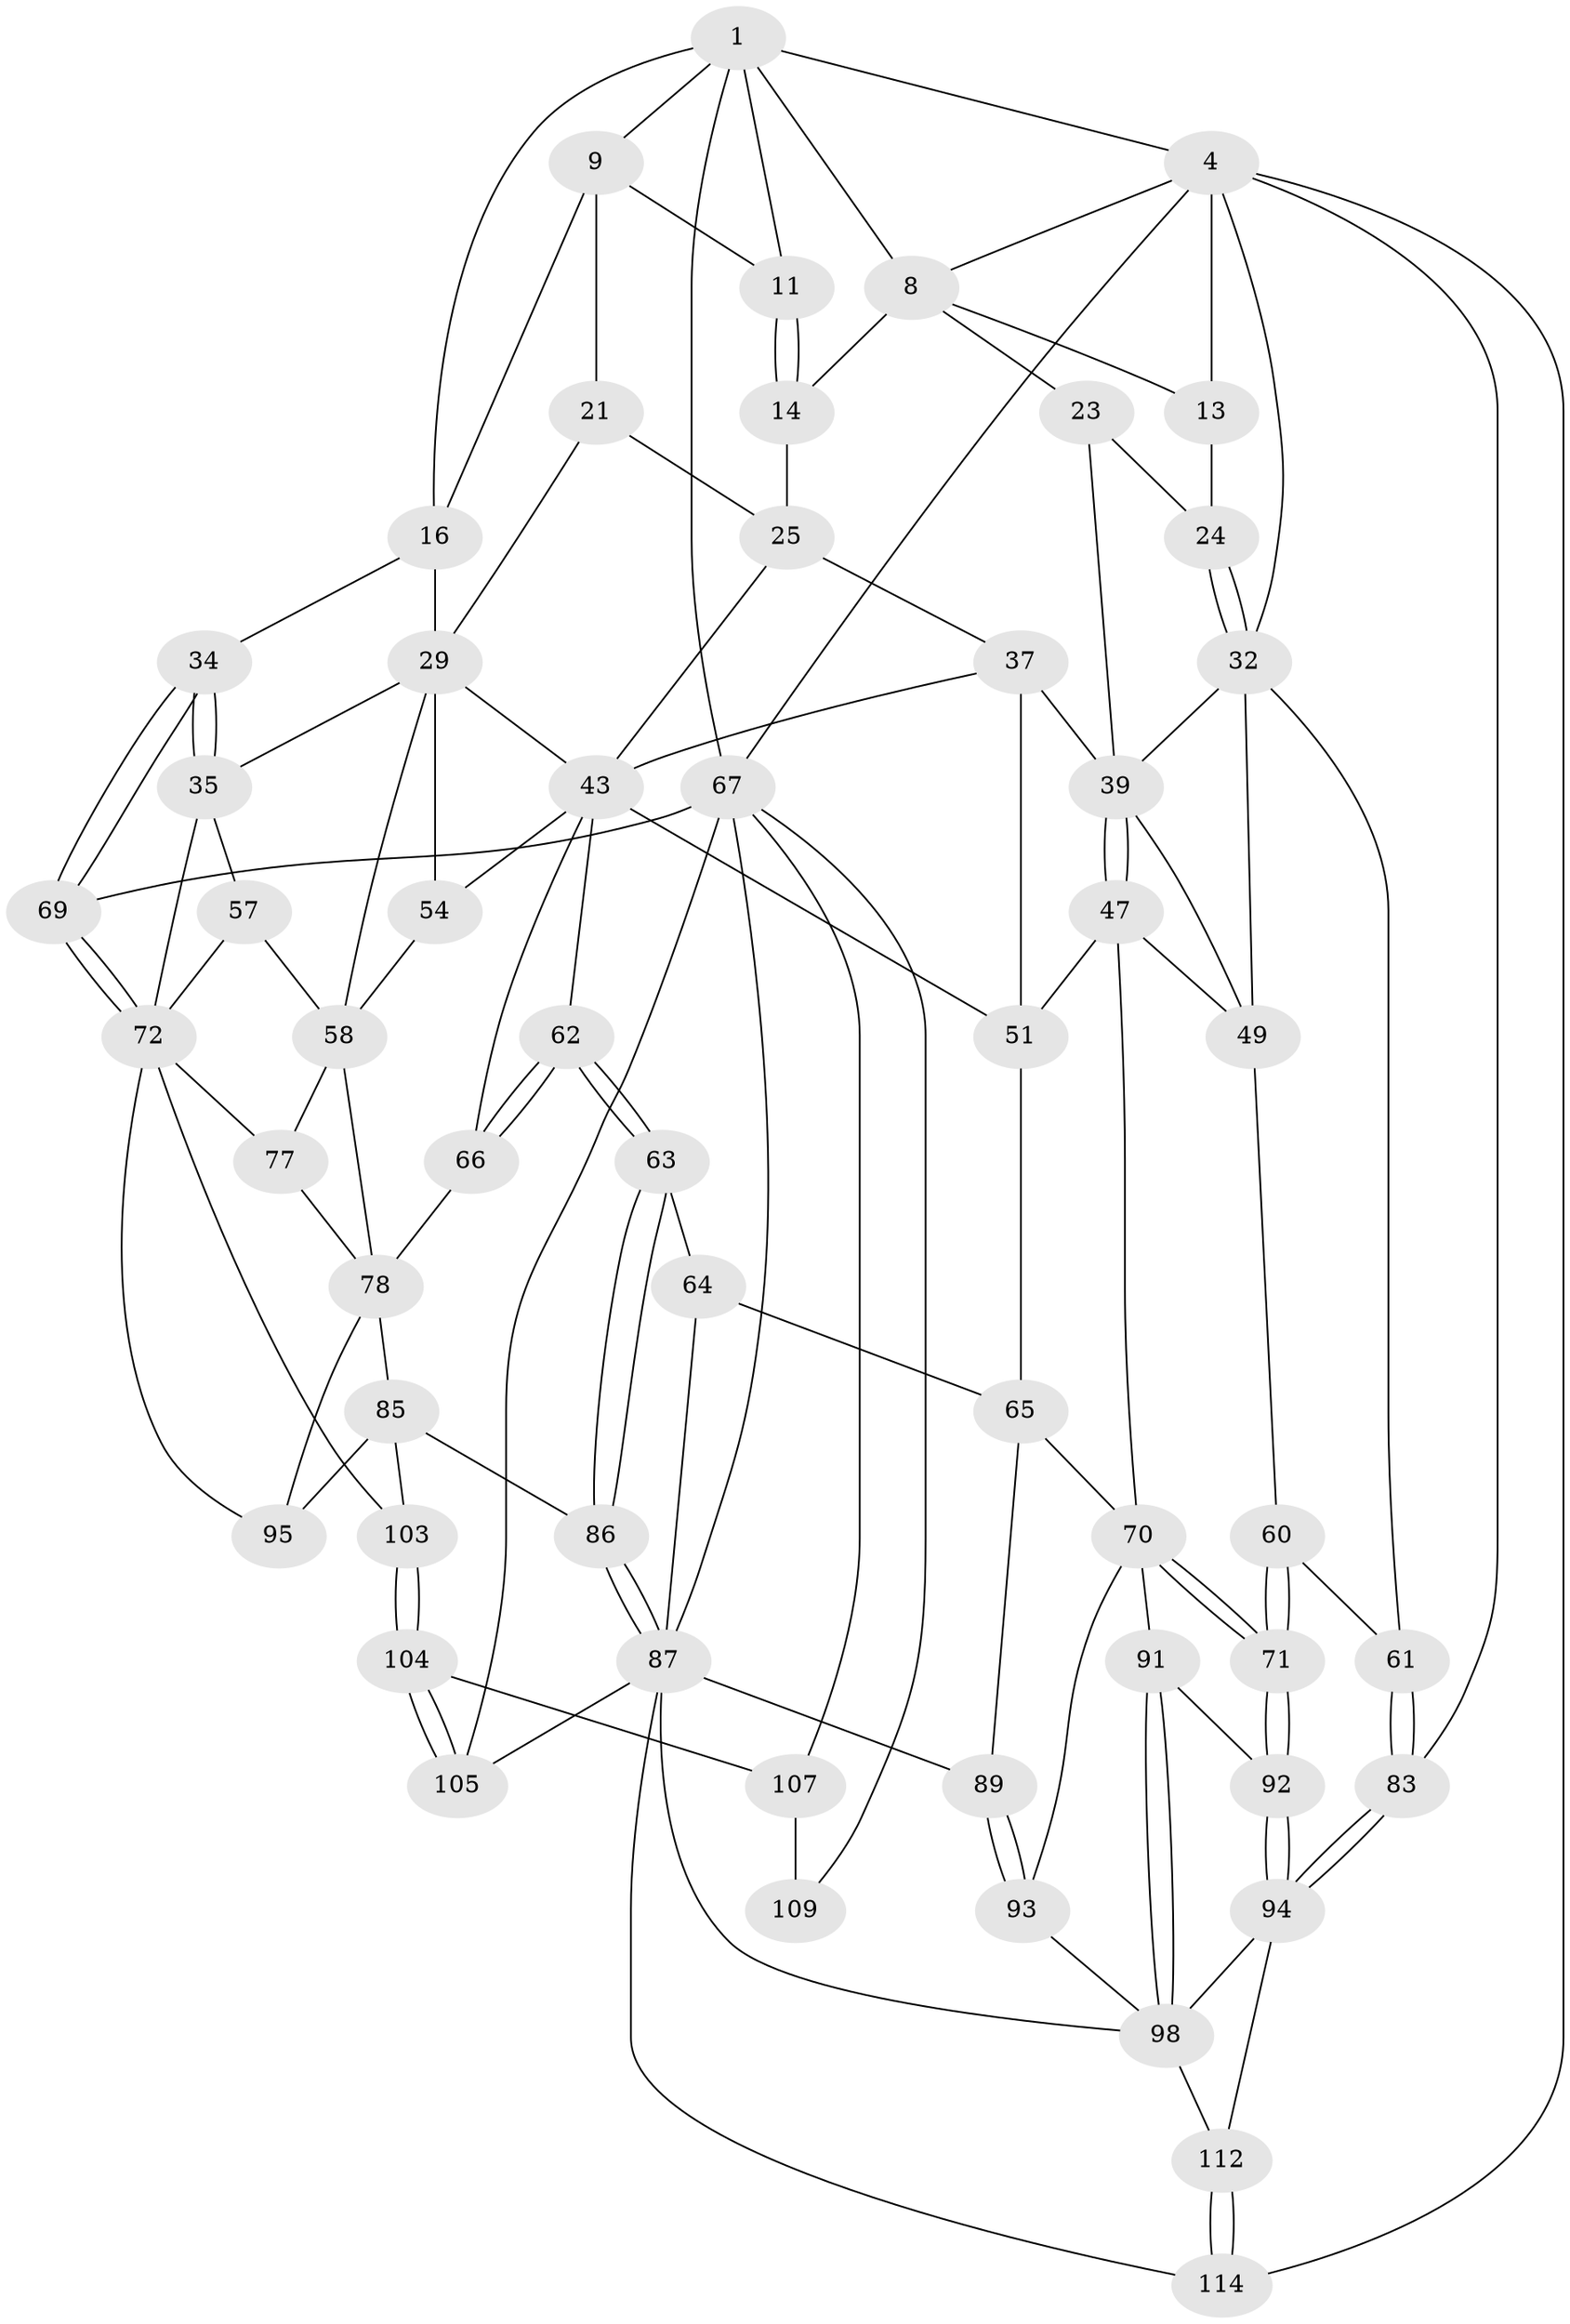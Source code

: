 // original degree distribution, {3: 0.03508771929824561, 5: 0.5614035087719298, 6: 0.21052631578947367, 4: 0.19298245614035087}
// Generated by graph-tools (version 1.1) at 2025/17/03/09/25 04:17:14]
// undirected, 57 vertices, 131 edges
graph export_dot {
graph [start="1"]
  node [color=gray90,style=filled];
  1 [pos="+0.37937199160882595+0",super="+7+2"];
  4 [pos="+0+0",super="+84+5"];
  8 [pos="+0.34157419785569154+0.0871042646219902",super="+12"];
  9 [pos="+0.6539836024385036+0",super="+18+10"];
  11 [pos="+0.48190732453575347+0.1379722957671692"];
  13 [pos="+0.1849725402076811+0.05845764411027184"];
  14 [pos="+0.45595747347453314+0.1865235636435762"];
  16 [pos="+0.8359195478419829+0.07763950230819017",super="+19+17"];
  21 [pos="+0.7269276169418631+0.1716830296799711",super="+22+27"];
  23 [pos="+0.3840117596975459+0.21006338426403035"];
  24 [pos="+0.2059493271708327+0.20233881401364234"];
  25 [pos="+0.6325401584579652+0.2687281498370251",super="+26+28"];
  29 [pos="+0.8533754562544428+0.186856170124189",super="+30"];
  32 [pos="+0.14661209288225038+0.3033745317666787",super="+33+42"];
  34 [pos="+1+0.3134321469908219"];
  35 [pos="+0.9638758097164978+0.34363871013444497",super="+56"];
  37 [pos="+0.5453498404065695+0.31546360612459434",super="+38"];
  39 [pos="+0.4028307897089314+0.3576934712454153",super="+40"];
  43 [pos="+0.740693204969791+0.321512487176157",super="+44"];
  47 [pos="+0.39987782129582994+0.5046859407517539",super="+48"];
  49 [pos="+0.33827227790081454+0.47720109045058107",super="+59"];
  51 [pos="+0.47653050130441277+0.4251647600276004",super="+52"];
  54 [pos="+0.6532277580603423+0.5122484464483292"];
  57 [pos="+0.8453172199996541+0.5025704435683334"];
  58 [pos="+0.8367000667554305+0.5009511445265498",super="+74"];
  60 [pos="+0.1470730503231437+0.5774629074270125"];
  61 [pos="+0+0.34465464746565366"];
  62 [pos="+0.5071666464576853+0.5758258979782835"];
  63 [pos="+0.5004359907249916+0.5779701971279011"];
  64 [pos="+0.4867623514662824+0.5780469874350567"];
  65 [pos="+0.467412944234326+0.5772112111996757",super="+81"];
  66 [pos="+0.5731547117938548+0.5705031889210965"];
  67 [pos="+1+1",super="+68+110"];
  69 [pos="+1+0.6767284337683611"];
  70 [pos="+0.29949719071481756+0.5794559901226372",super="+82"];
  71 [pos="+0.15288608616796662+0.6038310064830993"];
  72 [pos="+1+0.6512341835596411",super="+97+73"];
  77 [pos="+0.7846733671053291+0.6615652630587416"];
  78 [pos="+0.7302849093374479+0.6591402354061899",super="+79+80"];
  83 [pos="+0+0.8288461277506838"];
  85 [pos="+0.6157141975860129+0.7375579321015876",super="+96"];
  86 [pos="+0.5709334096562324+0.7626863007028557"];
  87 [pos="+0.5516322662681367+0.7920408595023188",super="+88+101"];
  89 [pos="+0.44412017834611894+0.7288154326016868"];
  91 [pos="+0.24975689817560529+0.6948783694304635"];
  92 [pos="+0.15273233260335756+0.6077326458406244"];
  93 [pos="+0.3794106301602541+0.7762503783176412"];
  94 [pos="+0.013080487419469286+0.7717915496741261",super="+99"];
  95 [pos="+0.7620277832321318+0.7151930776716892"];
  98 [pos="+0.24135825687913362+0.7588209943414813",super="+100"];
  103 [pos="+0.7741250446152645+0.7960260570852046"];
  104 [pos="+0.7742433069104074+0.7975956980274963"];
  105 [pos="+0.7146299883363285+0.8861633508782873"];
  107 [pos="+0.9202103124747074+0.8501831524947512",super="+108"];
  109 [pos="+0.8769921794460208+0.9687417761091872"];
  112 [pos="+0.25137276181026774+1"];
  114 [pos="+0.24592914625721615+1"];
  1 -- 8;
  1 -- 11;
  1 -- 67;
  1 -- 4;
  1 -- 9;
  1 -- 16;
  4 -- 32;
  4 -- 83;
  4 -- 67;
  4 -- 114;
  4 -- 8;
  4 -- 13;
  8 -- 13;
  8 -- 14;
  8 -- 23;
  9 -- 21 [weight=2];
  9 -- 16;
  9 -- 11;
  11 -- 14;
  11 -- 14;
  13 -- 24;
  14 -- 25;
  16 -- 29 [weight=2];
  16 -- 34;
  21 -- 25 [weight=2];
  21 -- 29;
  23 -- 24;
  23 -- 39;
  24 -- 32;
  24 -- 32;
  25 -- 37;
  25 -- 43;
  29 -- 35;
  29 -- 54;
  29 -- 43;
  29 -- 58;
  32 -- 61;
  32 -- 49;
  32 -- 39;
  34 -- 35;
  34 -- 35;
  34 -- 69;
  34 -- 69;
  35 -- 57;
  35 -- 72;
  37 -- 51;
  37 -- 39;
  37 -- 43;
  39 -- 47;
  39 -- 47;
  39 -- 49;
  43 -- 66;
  43 -- 51;
  43 -- 54;
  43 -- 62;
  47 -- 49;
  47 -- 70;
  47 -- 51;
  49 -- 60;
  51 -- 65;
  54 -- 58;
  57 -- 58;
  57 -- 72;
  58 -- 78;
  58 -- 77;
  60 -- 61;
  60 -- 71;
  60 -- 71;
  61 -- 83;
  61 -- 83;
  62 -- 63;
  62 -- 63;
  62 -- 66;
  62 -- 66;
  63 -- 64;
  63 -- 86;
  63 -- 86;
  64 -- 65;
  64 -- 87;
  65 -- 89;
  65 -- 70;
  66 -- 78;
  67 -- 107;
  67 -- 69;
  67 -- 105;
  67 -- 109;
  67 -- 87;
  69 -- 72;
  69 -- 72;
  70 -- 71;
  70 -- 71;
  70 -- 91;
  70 -- 93;
  71 -- 92;
  71 -- 92;
  72 -- 103;
  72 -- 95;
  72 -- 77;
  77 -- 78;
  78 -- 85;
  78 -- 95;
  83 -- 94;
  83 -- 94;
  85 -- 86;
  85 -- 103;
  85 -- 95;
  86 -- 87;
  86 -- 87;
  87 -- 89;
  87 -- 98;
  87 -- 114;
  87 -- 105;
  89 -- 93;
  89 -- 93;
  91 -- 92;
  91 -- 98;
  91 -- 98;
  92 -- 94;
  92 -- 94;
  93 -- 98;
  94 -- 112;
  94 -- 98;
  98 -- 112;
  103 -- 104;
  103 -- 104;
  104 -- 105;
  104 -- 105;
  104 -- 107;
  107 -- 109 [weight=2];
  112 -- 114;
  112 -- 114;
}
